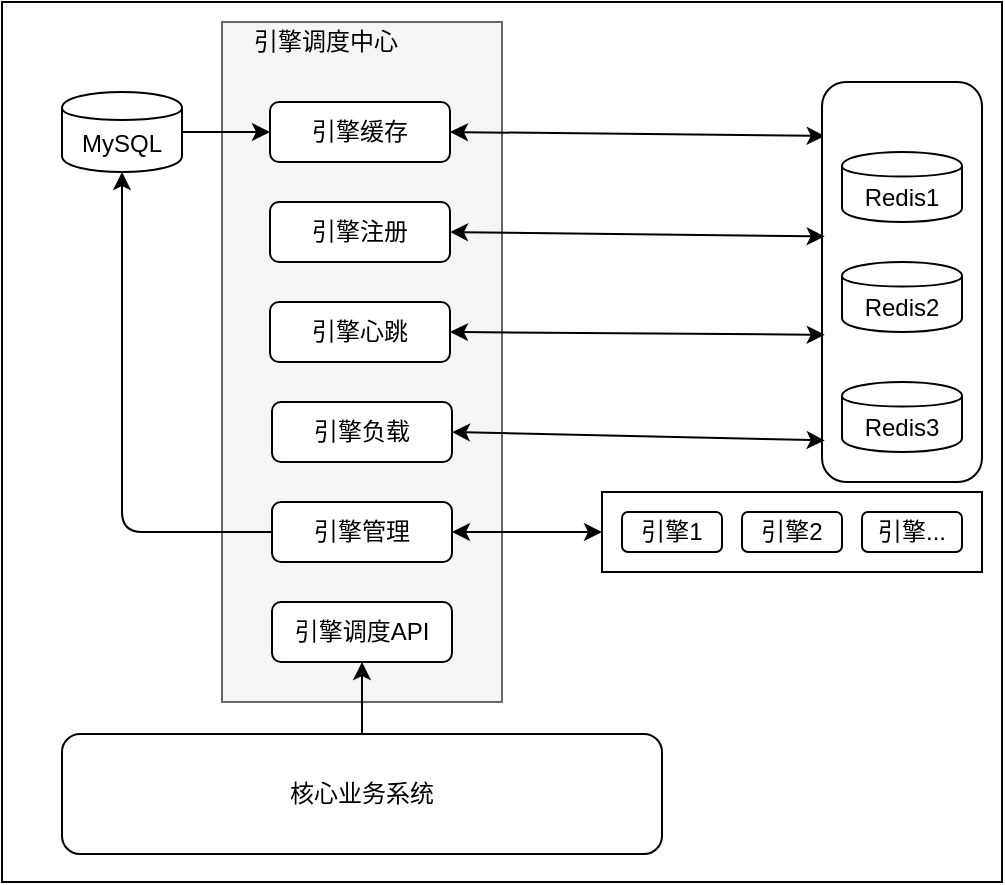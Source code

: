 <mxfile version="12.3.4" type="github" pages="2">
  <diagram id="PgVwQW_Evq8cwAEL8gKs" name="Page-1">
    <mxGraphModel dx="768" dy="464" grid="1" gridSize="10" guides="1" tooltips="1" connect="1" arrows="1" fold="1" page="1" pageScale="1" pageWidth="827" pageHeight="1169" math="0" shadow="0">
      <root>
        <mxCell id="0"/>
        <mxCell id="1" parent="0"/>
        <mxCell id="kvV10MdgD9UCLNO8aG9o-1" value="" style="rounded=0;whiteSpace=wrap;html=1;" parent="1" vertex="1">
          <mxGeometry x="20" y="10" width="500" height="440" as="geometry"/>
        </mxCell>
        <mxCell id="kvV10MdgD9UCLNO8aG9o-2" value="MySQL" style="shape=cylinder;whiteSpace=wrap;html=1;boundedLbl=1;backgroundOutline=1;" parent="1" vertex="1">
          <mxGeometry x="50" y="55" width="60" height="40" as="geometry"/>
        </mxCell>
        <mxCell id="kvV10MdgD9UCLNO8aG9o-3" value="" style="rounded=0;whiteSpace=wrap;html=1;fillColor=#f5f5f5;strokeColor=#666666;fontColor=#333333;" parent="1" vertex="1">
          <mxGeometry x="130" y="20" width="140" height="340" as="geometry"/>
        </mxCell>
        <mxCell id="kvV10MdgD9UCLNO8aG9o-4" value="引擎缓存" style="rounded=1;whiteSpace=wrap;html=1;" parent="1" vertex="1">
          <mxGeometry x="154" y="60" width="90" height="30" as="geometry"/>
        </mxCell>
        <mxCell id="kvV10MdgD9UCLNO8aG9o-6" value="" style="endArrow=classic;html=1;exitX=1;exitY=0.5;exitDx=0;exitDy=0;entryX=0;entryY=0.5;entryDx=0;entryDy=0;" parent="1" source="kvV10MdgD9UCLNO8aG9o-2" target="kvV10MdgD9UCLNO8aG9o-4" edge="1">
          <mxGeometry width="50" height="50" relative="1" as="geometry">
            <mxPoint x="90" y="200" as="sourcePoint"/>
            <mxPoint x="140" y="150" as="targetPoint"/>
          </mxGeometry>
        </mxCell>
        <mxCell id="kvV10MdgD9UCLNO8aG9o-9" value="" style="endArrow=classic;startArrow=classic;html=1;exitX=1;exitY=0.5;exitDx=0;exitDy=0;entryX=0.017;entryY=0.135;entryDx=0;entryDy=0;entryPerimeter=0;" parent="1" source="kvV10MdgD9UCLNO8aG9o-4" target="kvV10MdgD9UCLNO8aG9o-24" edge="1">
          <mxGeometry width="50" height="50" relative="1" as="geometry">
            <mxPoint x="270" y="110" as="sourcePoint"/>
            <mxPoint x="440" y="115.5" as="targetPoint"/>
          </mxGeometry>
        </mxCell>
        <mxCell id="kvV10MdgD9UCLNO8aG9o-17" value="" style="endArrow=classic;startArrow=classic;html=1;exitX=0;exitY=0.5;exitDx=0;exitDy=0;entryX=1;entryY=0.5;entryDx=0;entryDy=0;" parent="1" source="kvV10MdgD9UCLNO8aG9o-45" target="kvV10MdgD9UCLNO8aG9o-36" edge="1">
          <mxGeometry width="50" height="50" relative="1" as="geometry">
            <mxPoint x="281.471" y="279" as="sourcePoint"/>
            <mxPoint x="245" y="249" as="targetPoint"/>
          </mxGeometry>
        </mxCell>
        <mxCell id="kvV10MdgD9UCLNO8aG9o-19" value="" style="endArrow=classic;html=1;exitX=0;exitY=0.5;exitDx=0;exitDy=0;entryX=0.5;entryY=1;entryDx=0;entryDy=0;" parent="1" source="kvV10MdgD9UCLNO8aG9o-36" target="kvV10MdgD9UCLNO8aG9o-2" edge="1">
          <mxGeometry width="50" height="50" relative="1" as="geometry">
            <mxPoint x="170" y="250" as="sourcePoint"/>
            <mxPoint x="110" y="150" as="targetPoint"/>
            <Array as="points">
              <mxPoint x="80" y="275"/>
            </Array>
          </mxGeometry>
        </mxCell>
        <mxCell id="kvV10MdgD9UCLNO8aG9o-20" value="引擎注册" style="rounded=1;whiteSpace=wrap;html=1;" parent="1" vertex="1">
          <mxGeometry x="154" y="110" width="90" height="30" as="geometry"/>
        </mxCell>
        <mxCell id="kvV10MdgD9UCLNO8aG9o-24" value="" style="rounded=1;whiteSpace=wrap;html=1;" parent="1" vertex="1">
          <mxGeometry x="430" y="50" width="80" height="200" as="geometry"/>
        </mxCell>
        <mxCell id="kvV10MdgD9UCLNO8aG9o-26" value="Redis1" style="shape=cylinder;whiteSpace=wrap;html=1;boundedLbl=1;backgroundOutline=1;" parent="1" vertex="1">
          <mxGeometry x="440" y="85" width="60" height="35" as="geometry"/>
        </mxCell>
        <mxCell id="kvV10MdgD9UCLNO8aG9o-27" value="Redis2" style="shape=cylinder;whiteSpace=wrap;html=1;boundedLbl=1;backgroundOutline=1;" parent="1" vertex="1">
          <mxGeometry x="440" y="140" width="60" height="35" as="geometry"/>
        </mxCell>
        <mxCell id="kvV10MdgD9UCLNO8aG9o-28" value="Redis3" style="shape=cylinder;whiteSpace=wrap;html=1;boundedLbl=1;backgroundOutline=1;" parent="1" vertex="1">
          <mxGeometry x="440" y="200" width="60" height="35" as="geometry"/>
        </mxCell>
        <mxCell id="kvV10MdgD9UCLNO8aG9o-31" value="引擎心跳" style="rounded=1;whiteSpace=wrap;html=1;" parent="1" vertex="1">
          <mxGeometry x="154" y="160" width="90" height="30" as="geometry"/>
        </mxCell>
        <mxCell id="kvV10MdgD9UCLNO8aG9o-36" value="引擎管理" style="rounded=1;whiteSpace=wrap;html=1;" parent="1" vertex="1">
          <mxGeometry x="155" y="260" width="90" height="30" as="geometry"/>
        </mxCell>
        <mxCell id="kvV10MdgD9UCLNO8aG9o-37" value="引擎负载" style="rounded=1;whiteSpace=wrap;html=1;" parent="1" vertex="1">
          <mxGeometry x="155" y="210" width="90" height="30" as="geometry"/>
        </mxCell>
        <mxCell id="kvV10MdgD9UCLNO8aG9o-39" value="" style="endArrow=classic;startArrow=classic;html=1;exitX=1;exitY=0.5;exitDx=0;exitDy=0;entryX=0.017;entryY=0.632;entryDx=0;entryDy=0;entryPerimeter=0;" parent="1" source="kvV10MdgD9UCLNO8aG9o-31" target="kvV10MdgD9UCLNO8aG9o-24" edge="1">
          <mxGeometry width="50" height="50" relative="1" as="geometry">
            <mxPoint x="280" y="210" as="sourcePoint"/>
            <mxPoint x="330" y="160" as="targetPoint"/>
          </mxGeometry>
        </mxCell>
        <mxCell id="kvV10MdgD9UCLNO8aG9o-40" value="" style="endArrow=classic;startArrow=classic;html=1;exitX=1;exitY=0.5;exitDx=0;exitDy=0;entryX=0.017;entryY=0.386;entryDx=0;entryDy=0;entryPerimeter=0;" parent="1" source="kvV10MdgD9UCLNO8aG9o-20" target="kvV10MdgD9UCLNO8aG9o-24" edge="1">
          <mxGeometry width="50" height="50" relative="1" as="geometry">
            <mxPoint x="300" y="160" as="sourcePoint"/>
            <mxPoint x="350" y="110" as="targetPoint"/>
          </mxGeometry>
        </mxCell>
        <mxCell id="kvV10MdgD9UCLNO8aG9o-41" value="" style="endArrow=classic;startArrow=classic;html=1;exitX=1;exitY=0.5;exitDx=0;exitDy=0;entryX=0.017;entryY=0.896;entryDx=0;entryDy=0;entryPerimeter=0;" parent="1" source="kvV10MdgD9UCLNO8aG9o-37" target="kvV10MdgD9UCLNO8aG9o-24" edge="1">
          <mxGeometry width="50" height="50" relative="1" as="geometry">
            <mxPoint x="320" y="250" as="sourcePoint"/>
            <mxPoint x="370" y="200" as="targetPoint"/>
          </mxGeometry>
        </mxCell>
        <mxCell id="kvV10MdgD9UCLNO8aG9o-49" value="" style="group" parent="1" vertex="1" connectable="0">
          <mxGeometry x="320" y="255" width="190" height="40" as="geometry"/>
        </mxCell>
        <mxCell id="kvV10MdgD9UCLNO8aG9o-45" value="" style="rounded=0;whiteSpace=wrap;html=1;" parent="kvV10MdgD9UCLNO8aG9o-49" vertex="1">
          <mxGeometry width="190" height="40" as="geometry"/>
        </mxCell>
        <mxCell id="kvV10MdgD9UCLNO8aG9o-46" value="引擎1" style="rounded=1;whiteSpace=wrap;html=1;" parent="kvV10MdgD9UCLNO8aG9o-49" vertex="1">
          <mxGeometry x="10" y="10" width="50" height="20" as="geometry"/>
        </mxCell>
        <mxCell id="kvV10MdgD9UCLNO8aG9o-47" value="引擎2" style="rounded=1;whiteSpace=wrap;html=1;" parent="kvV10MdgD9UCLNO8aG9o-49" vertex="1">
          <mxGeometry x="70" y="10" width="50" height="20" as="geometry"/>
        </mxCell>
        <mxCell id="kvV10MdgD9UCLNO8aG9o-48" value="引擎..." style="rounded=1;whiteSpace=wrap;html=1;" parent="kvV10MdgD9UCLNO8aG9o-49" vertex="1">
          <mxGeometry x="130" y="10" width="50" height="20" as="geometry"/>
        </mxCell>
        <mxCell id="kvV10MdgD9UCLNO8aG9o-50" value="引擎调度API" style="rounded=1;whiteSpace=wrap;html=1;" parent="1" vertex="1">
          <mxGeometry x="155" y="310" width="90" height="30" as="geometry"/>
        </mxCell>
        <mxCell id="kvV10MdgD9UCLNO8aG9o-52" value="引擎调度中心" style="text;html=1;strokeColor=none;fillColor=none;align=center;verticalAlign=middle;whiteSpace=wrap;rounded=0;" parent="1" vertex="1">
          <mxGeometry x="134" y="20" width="96" height="20" as="geometry"/>
        </mxCell>
        <mxCell id="kvV10MdgD9UCLNO8aG9o-53" value="核心业务系统" style="rounded=1;whiteSpace=wrap;html=1;" parent="1" vertex="1">
          <mxGeometry x="50" y="376" width="300" height="60" as="geometry"/>
        </mxCell>
        <mxCell id="kvV10MdgD9UCLNO8aG9o-54" value="" style="endArrow=classic;html=1;exitX=0.5;exitY=0;exitDx=0;exitDy=0;entryX=0.5;entryY=1;entryDx=0;entryDy=0;" parent="1" source="kvV10MdgD9UCLNO8aG9o-53" target="kvV10MdgD9UCLNO8aG9o-50" edge="1">
          <mxGeometry width="50" height="50" relative="1" as="geometry">
            <mxPoint x="210" y="420" as="sourcePoint"/>
            <mxPoint x="260" y="370" as="targetPoint"/>
          </mxGeometry>
        </mxCell>
      </root>
    </mxGraphModel>
  </diagram>
  <diagram id="48kEAmma67vkRl9Wd3Lm" name="Page-2">
    <mxGraphModel dx="768" dy="464" grid="1" gridSize="10" guides="1" tooltips="1" connect="1" arrows="1" fold="1" page="1" pageScale="1" pageWidth="827" pageHeight="1169" math="0" shadow="0">
      <root>
        <mxCell id="-ZDA0ianwcrw0JaSlqXg-0"/>
        <mxCell id="-ZDA0ianwcrw0JaSlqXg-1" parent="-ZDA0ianwcrw0JaSlqXg-0"/>
        <mxCell id="-ZDA0ianwcrw0JaSlqXg-2" value="" style="rounded=0;whiteSpace=wrap;html=1;" vertex="1" parent="-ZDA0ianwcrw0JaSlqXg-1">
          <mxGeometry x="30" y="130" width="650" height="360" as="geometry"/>
        </mxCell>
        <mxCell id="-ZDA0ianwcrw0JaSlqXg-5" value="核心业务系统" style="rounded=0;whiteSpace=wrap;html=1;" vertex="1" parent="-ZDA0ianwcrw0JaSlqXg-1">
          <mxGeometry x="185" y="150" width="120" height="40" as="geometry"/>
        </mxCell>
        <mxCell id="-ZDA0ianwcrw0JaSlqXg-6" value="" style="rounded=0;whiteSpace=wrap;html=1;fillColor=#dae8fc;strokeColor=#6c8ebf;" vertex="1" parent="-ZDA0ianwcrw0JaSlqXg-1">
          <mxGeometry x="50" y="260" width="390" height="170" as="geometry"/>
        </mxCell>
        <mxCell id="8NuJX0SO1IX55wYTrjYv-3" value="引擎管理" style="rounded=1;whiteSpace=wrap;html=1;" vertex="1" parent="-ZDA0ianwcrw0JaSlqXg-1">
          <mxGeometry x="80" y="330.5" width="25" height="90" as="geometry"/>
        </mxCell>
        <mxCell id="8NuJX0SO1IX55wYTrjYv-5" value="引擎调度API" style="rounded=1;whiteSpace=wrap;html=1;" vertex="1" parent="-ZDA0ianwcrw0JaSlqXg-1">
          <mxGeometry x="80" y="288" width="330" height="32" as="geometry"/>
        </mxCell>
        <mxCell id="8NuJX0SO1IX55wYTrjYv-6" value="引擎注册" style="rounded=1;whiteSpace=wrap;html=1;" vertex="1" parent="-ZDA0ianwcrw0JaSlqXg-1">
          <mxGeometry x="237.5" y="330.5" width="25" height="90" as="geometry"/>
        </mxCell>
        <mxCell id="8NuJX0SO1IX55wYTrjYv-8" value="引擎缓存" style="rounded=1;whiteSpace=wrap;html=1;" vertex="1" parent="-ZDA0ianwcrw0JaSlqXg-1">
          <mxGeometry x="159" y="330.5" width="25" height="90" as="geometry"/>
        </mxCell>
        <mxCell id="8NuJX0SO1IX55wYTrjYv-9" value="引擎心跳" style="rounded=1;whiteSpace=wrap;html=1;" vertex="1" parent="-ZDA0ianwcrw0JaSlqXg-1">
          <mxGeometry x="311.5" y="330.5" width="25" height="90" as="geometry"/>
        </mxCell>
        <mxCell id="8NuJX0SO1IX55wYTrjYv-10" value="引擎负载" style="rounded=1;whiteSpace=wrap;html=1;" vertex="1" parent="-ZDA0ianwcrw0JaSlqXg-1">
          <mxGeometry x="385" y="330.5" width="25" height="90" as="geometry"/>
        </mxCell>
        <mxCell id="8NuJX0SO1IX55wYTrjYv-11" value="引擎调度中心" style="text;html=1;strokeColor=none;fillColor=none;align=center;verticalAlign=middle;whiteSpace=wrap;rounded=0;" vertex="1" parent="-ZDA0ianwcrw0JaSlqXg-1">
          <mxGeometry x="40" y="257.5" width="100" height="20" as="geometry"/>
        </mxCell>
        <mxCell id="8NuJX0SO1IX55wYTrjYv-13" value="" style="shape=flexArrow;endArrow=classic;html=1;exitX=0.5;exitY=1;exitDx=0;exitDy=0;" edge="1" parent="-ZDA0ianwcrw0JaSlqXg-1" source="-ZDA0ianwcrw0JaSlqXg-5" target="-ZDA0ianwcrw0JaSlqXg-6">
          <mxGeometry width="50" height="50" relative="1" as="geometry">
            <mxPoint x="400" y="250" as="sourcePoint"/>
            <mxPoint x="450" y="200" as="targetPoint"/>
          </mxGeometry>
        </mxCell>
        <mxCell id="8NuJX0SO1IX55wYTrjYv-14" value="MySQL" style="shape=cylinder;whiteSpace=wrap;html=1;boundedLbl=1;backgroundOutline=1;" vertex="1" parent="-ZDA0ianwcrw0JaSlqXg-1">
          <mxGeometry x="60" y="450" width="50" height="30" as="geometry"/>
        </mxCell>
        <mxCell id="8NuJX0SO1IX55wYTrjYv-15" value="Redis" style="shape=cylinder;whiteSpace=wrap;html=1;boundedLbl=1;backgroundOutline=1;" vertex="1" parent="-ZDA0ianwcrw0JaSlqXg-1">
          <mxGeometry x="160" y="450" width="50" height="30" as="geometry"/>
        </mxCell>
        <mxCell id="8NuJX0SO1IX55wYTrjYv-16" value="扫描引擎" style="rounded=1;whiteSpace=wrap;html=1;" vertex="1" parent="-ZDA0ianwcrw0JaSlqXg-1">
          <mxGeometry x="252" y="450" width="188" height="30" as="geometry"/>
        </mxCell>
      </root>
    </mxGraphModel>
  </diagram>
</mxfile>

